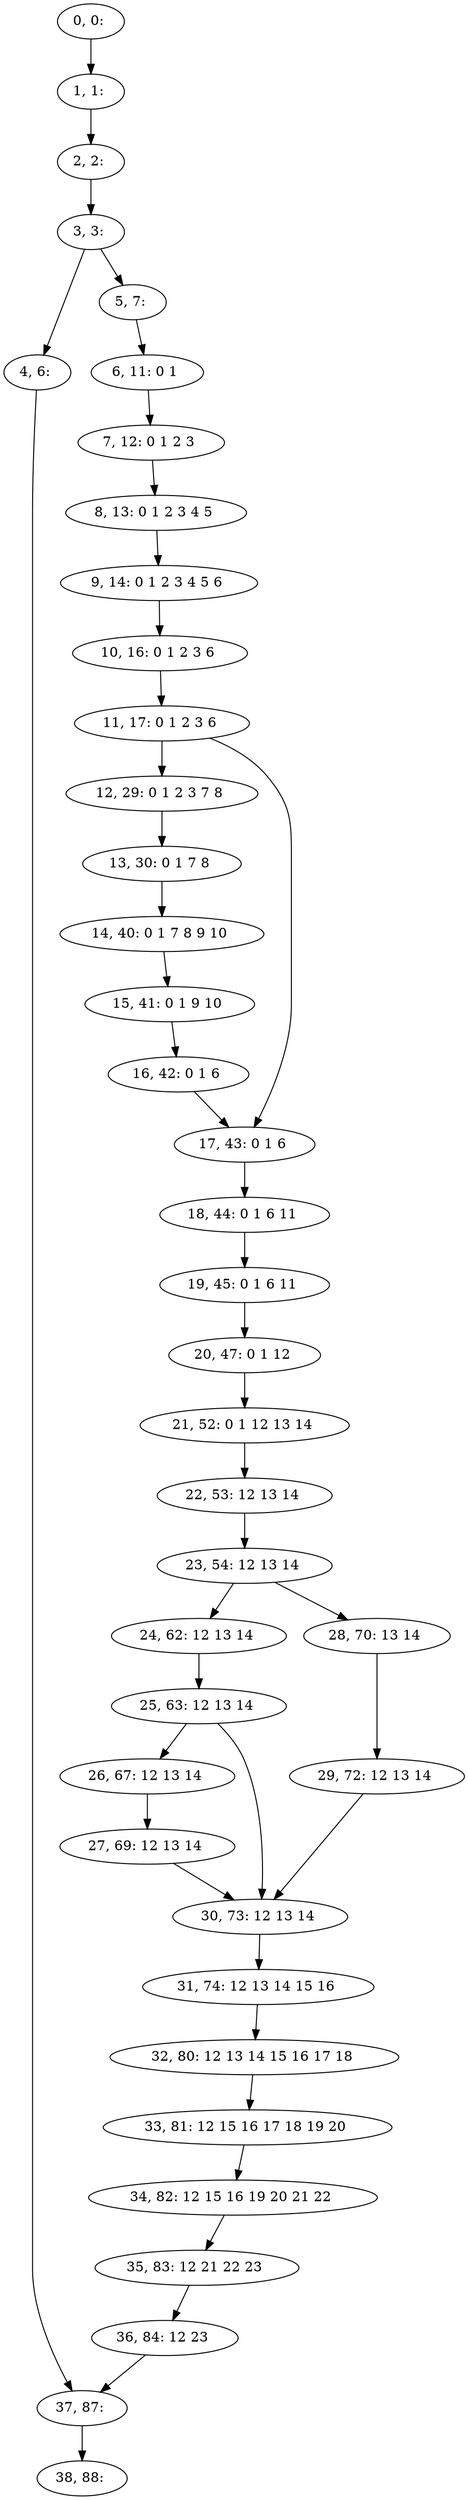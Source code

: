 digraph G {
0[label="0, 0: "];
1[label="1, 1: "];
2[label="2, 2: "];
3[label="3, 3: "];
4[label="4, 6: "];
5[label="5, 7: "];
6[label="6, 11: 0 1 "];
7[label="7, 12: 0 1 2 3 "];
8[label="8, 13: 0 1 2 3 4 5 "];
9[label="9, 14: 0 1 2 3 4 5 6 "];
10[label="10, 16: 0 1 2 3 6 "];
11[label="11, 17: 0 1 2 3 6 "];
12[label="12, 29: 0 1 2 3 7 8 "];
13[label="13, 30: 0 1 7 8 "];
14[label="14, 40: 0 1 7 8 9 10 "];
15[label="15, 41: 0 1 9 10 "];
16[label="16, 42: 0 1 6 "];
17[label="17, 43: 0 1 6 "];
18[label="18, 44: 0 1 6 11 "];
19[label="19, 45: 0 1 6 11 "];
20[label="20, 47: 0 1 12 "];
21[label="21, 52: 0 1 12 13 14 "];
22[label="22, 53: 12 13 14 "];
23[label="23, 54: 12 13 14 "];
24[label="24, 62: 12 13 14 "];
25[label="25, 63: 12 13 14 "];
26[label="26, 67: 12 13 14 "];
27[label="27, 69: 12 13 14 "];
28[label="28, 70: 13 14 "];
29[label="29, 72: 12 13 14 "];
30[label="30, 73: 12 13 14 "];
31[label="31, 74: 12 13 14 15 16 "];
32[label="32, 80: 12 13 14 15 16 17 18 "];
33[label="33, 81: 12 15 16 17 18 19 20 "];
34[label="34, 82: 12 15 16 19 20 21 22 "];
35[label="35, 83: 12 21 22 23 "];
36[label="36, 84: 12 23 "];
37[label="37, 87: "];
38[label="38, 88: "];
0->1 ;
1->2 ;
2->3 ;
3->4 ;
3->5 ;
4->37 ;
5->6 ;
6->7 ;
7->8 ;
8->9 ;
9->10 ;
10->11 ;
11->12 ;
11->17 ;
12->13 ;
13->14 ;
14->15 ;
15->16 ;
16->17 ;
17->18 ;
18->19 ;
19->20 ;
20->21 ;
21->22 ;
22->23 ;
23->24 ;
23->28 ;
24->25 ;
25->26 ;
25->30 ;
26->27 ;
27->30 ;
28->29 ;
29->30 ;
30->31 ;
31->32 ;
32->33 ;
33->34 ;
34->35 ;
35->36 ;
36->37 ;
37->38 ;
}
